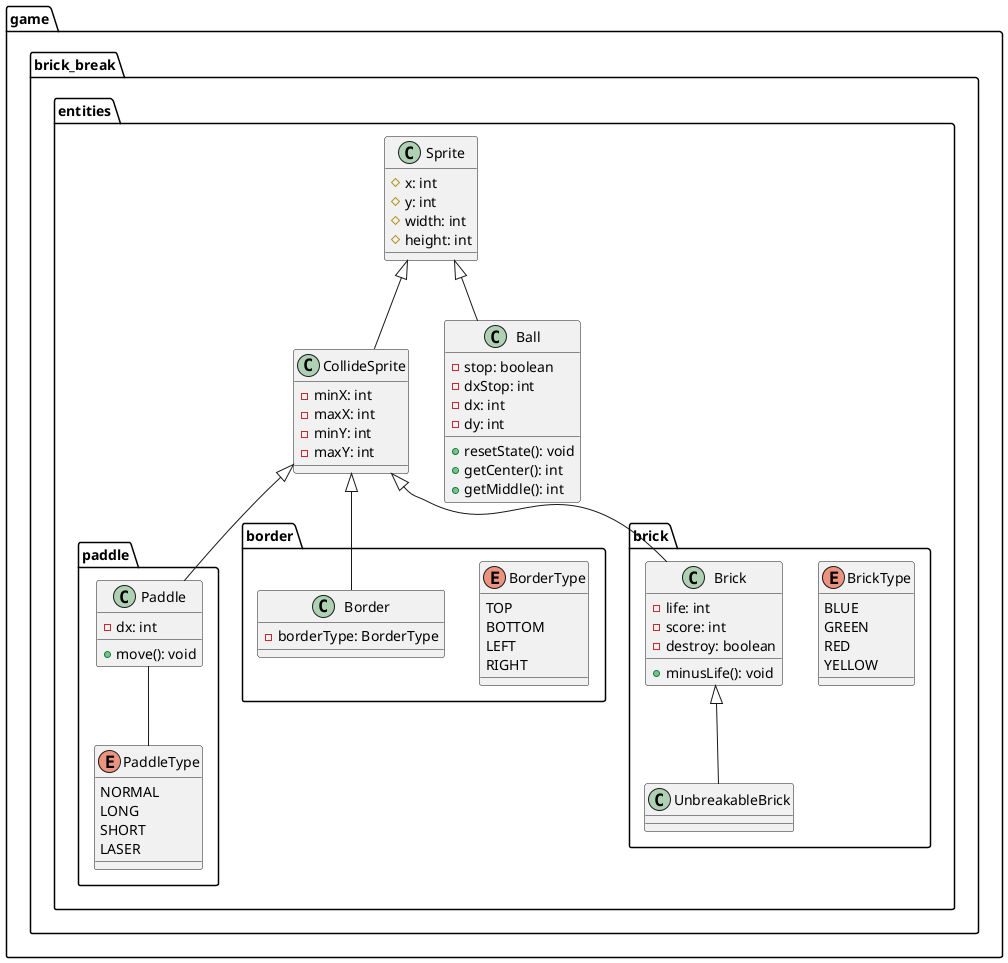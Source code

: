 @startuml

package game.brick_break{
    package entities{
        class Sprite {
            # x: int
            # y: int
            # width: int
            # height: int
        }
        class CollideSprite extends Sprite {
            - minX: int
            - maxX: int
            - minY: int
            - maxY: int
        }
        class Ball extends game.brick_break.entities.Sprite{
            - stop: boolean
            - dxStop: int
            - dx: int
            - dy: int
            + resetState(): void
            + getCenter(): int
            + getMiddle(): int
        }
        package paddle{
            enum PaddleType{
                NORMAL
                LONG
                SHORT
                LASER
            }
            class Paddle extends game.brick_break.entities.CollideSprite {
                - dx: int
                + move(): void
            }
        }
        package border{
            enum BorderType{
                TOP
                BOTTOM
                LEFT
                RIGHT
            }
            class Border extends game.brick_break.entities.CollideSprite {
                - borderType: BorderType
            }
        }
        package brick{
            enum BrickType{
                BLUE
                GREEN
                RED
                YELLOW
            }
            class Brick extends game.brick_break.entities.CollideSprite {
                - life: int
                - score: int
                - destroy: boolean
                + minusLife(): void

            }
            class UnbreakableBrick extends Brick {

            }
        }
    }
}

Paddle -- PaddleType

@enduml